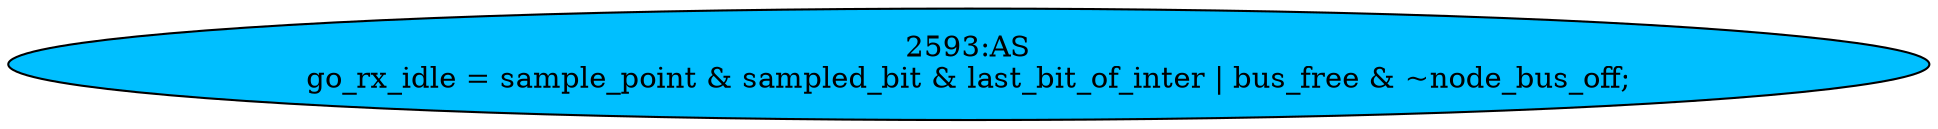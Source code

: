 strict digraph "" {
	node [label="\N"];
	"2593:AS"	 [ast="<pyverilog.vparser.ast.Assign object at 0x7f44f6bb5750>",
		def_var="['go_rx_idle']",
		fillcolor=deepskyblue,
		label="2593:AS
go_rx_idle = sample_point & sampled_bit & last_bit_of_inter | bus_free & ~node_bus_off;",
		statements="[]",
		style=filled,
		typ=Assign,
		use_var="['sample_point', 'sampled_bit', 'last_bit_of_inter', 'bus_free', 'node_bus_off']"];
}

